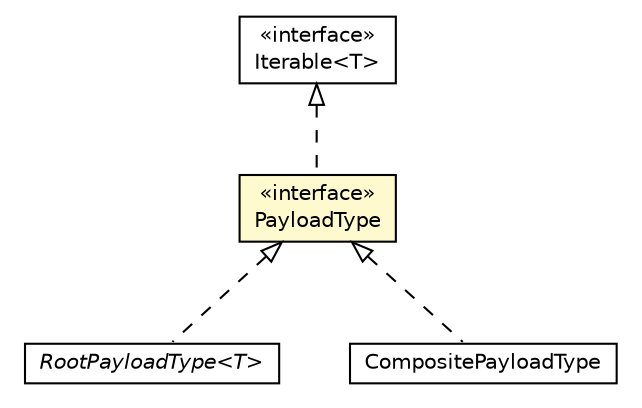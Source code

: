 #!/usr/local/bin/dot
#
# Class diagram 
# Generated by UMLGraph version R5_6-24-gf6e263 (http://www.umlgraph.org/)
#

digraph G {
	edge [fontname="Helvetica",fontsize=10,labelfontname="Helvetica",labelfontsize=10];
	node [fontname="Helvetica",fontsize=10,shape=plaintext];
	nodesep=0.25;
	ranksep=0.5;
	// io.reinert.requestor.core.payload.type.RootPayloadType<T>
	c52227 [label=<<table title="io.reinert.requestor.core.payload.type.RootPayloadType" border="0" cellborder="1" cellspacing="0" cellpadding="2" port="p" href="./RootPayloadType.html">
		<tr><td><table border="0" cellspacing="0" cellpadding="1">
<tr><td align="center" balign="center"><font face="Helvetica-Oblique"> RootPayloadType&lt;T&gt; </font></td></tr>
		</table></td></tr>
		</table>>, URL="./RootPayloadType.html", fontname="Helvetica", fontcolor="black", fontsize=10.0];
	// io.reinert.requestor.core.payload.type.CompositePayloadType
	c52231 [label=<<table title="io.reinert.requestor.core.payload.type.CompositePayloadType" border="0" cellborder="1" cellspacing="0" cellpadding="2" port="p" href="./CompositePayloadType.html">
		<tr><td><table border="0" cellspacing="0" cellpadding="1">
<tr><td align="center" balign="center"> CompositePayloadType </td></tr>
		</table></td></tr>
		</table>>, URL="./CompositePayloadType.html", fontname="Helvetica", fontcolor="black", fontsize=10.0];
	// io.reinert.requestor.core.payload.type.PayloadType
	c52233 [label=<<table title="io.reinert.requestor.core.payload.type.PayloadType" border="0" cellborder="1" cellspacing="0" cellpadding="2" port="p" bgcolor="lemonChiffon" href="./PayloadType.html">
		<tr><td><table border="0" cellspacing="0" cellpadding="1">
<tr><td align="center" balign="center"> &#171;interface&#187; </td></tr>
<tr><td align="center" balign="center"> PayloadType </td></tr>
		</table></td></tr>
		</table>>, URL="./PayloadType.html", fontname="Helvetica", fontcolor="black", fontsize=10.0];
	//io.reinert.requestor.core.payload.type.RootPayloadType<T> implements io.reinert.requestor.core.payload.type.PayloadType
	c52233:p -> c52227:p [dir=back,arrowtail=empty,style=dashed];
	//io.reinert.requestor.core.payload.type.CompositePayloadType implements io.reinert.requestor.core.payload.type.PayloadType
	c52233:p -> c52231:p [dir=back,arrowtail=empty,style=dashed];
	//io.reinert.requestor.core.payload.type.PayloadType implements java.lang.Iterable<T>
	c52373:p -> c52233:p [dir=back,arrowtail=empty,style=dashed];
	// java.lang.Iterable<T>
	c52373 [label=<<table title="java.lang.Iterable" border="0" cellborder="1" cellspacing="0" cellpadding="2" port="p" href="http://java.sun.com/j2se/1.4.2/docs/api/java/lang/Iterable.html">
		<tr><td><table border="0" cellspacing="0" cellpadding="1">
<tr><td align="center" balign="center"> &#171;interface&#187; </td></tr>
<tr><td align="center" balign="center"> Iterable&lt;T&gt; </td></tr>
		</table></td></tr>
		</table>>, URL="http://java.sun.com/j2se/1.4.2/docs/api/java/lang/Iterable.html", fontname="Helvetica", fontcolor="black", fontsize=10.0];
}

